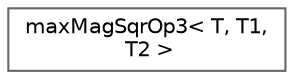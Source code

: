 digraph "Graphical Class Hierarchy"
{
 // LATEX_PDF_SIZE
  bgcolor="transparent";
  edge [fontname=Helvetica,fontsize=10,labelfontname=Helvetica,labelfontsize=10];
  node [fontname=Helvetica,fontsize=10,shape=box,height=0.2,width=0.4];
  rankdir="LR";
  Node0 [id="Node000000",label="maxMagSqrOp3\< T, T1,\l T2 \>",height=0.2,width=0.4,color="grey40", fillcolor="white", style="filled",URL="$structFoam_1_1maxMagSqrOp3.html",tooltip=" "];
}
